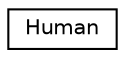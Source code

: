 digraph "Иерархия классов. Графический вид."
{
  edge [fontname="Helvetica",fontsize="10",labelfontname="Helvetica",labelfontsize="10"];
  node [fontname="Helvetica",fontsize="10",shape=record];
  rankdir="LR";
  Node1 [label="Human",height=0.2,width=0.4,color="black", fillcolor="white", style="filled",URL="$structHuman.html"];
}
